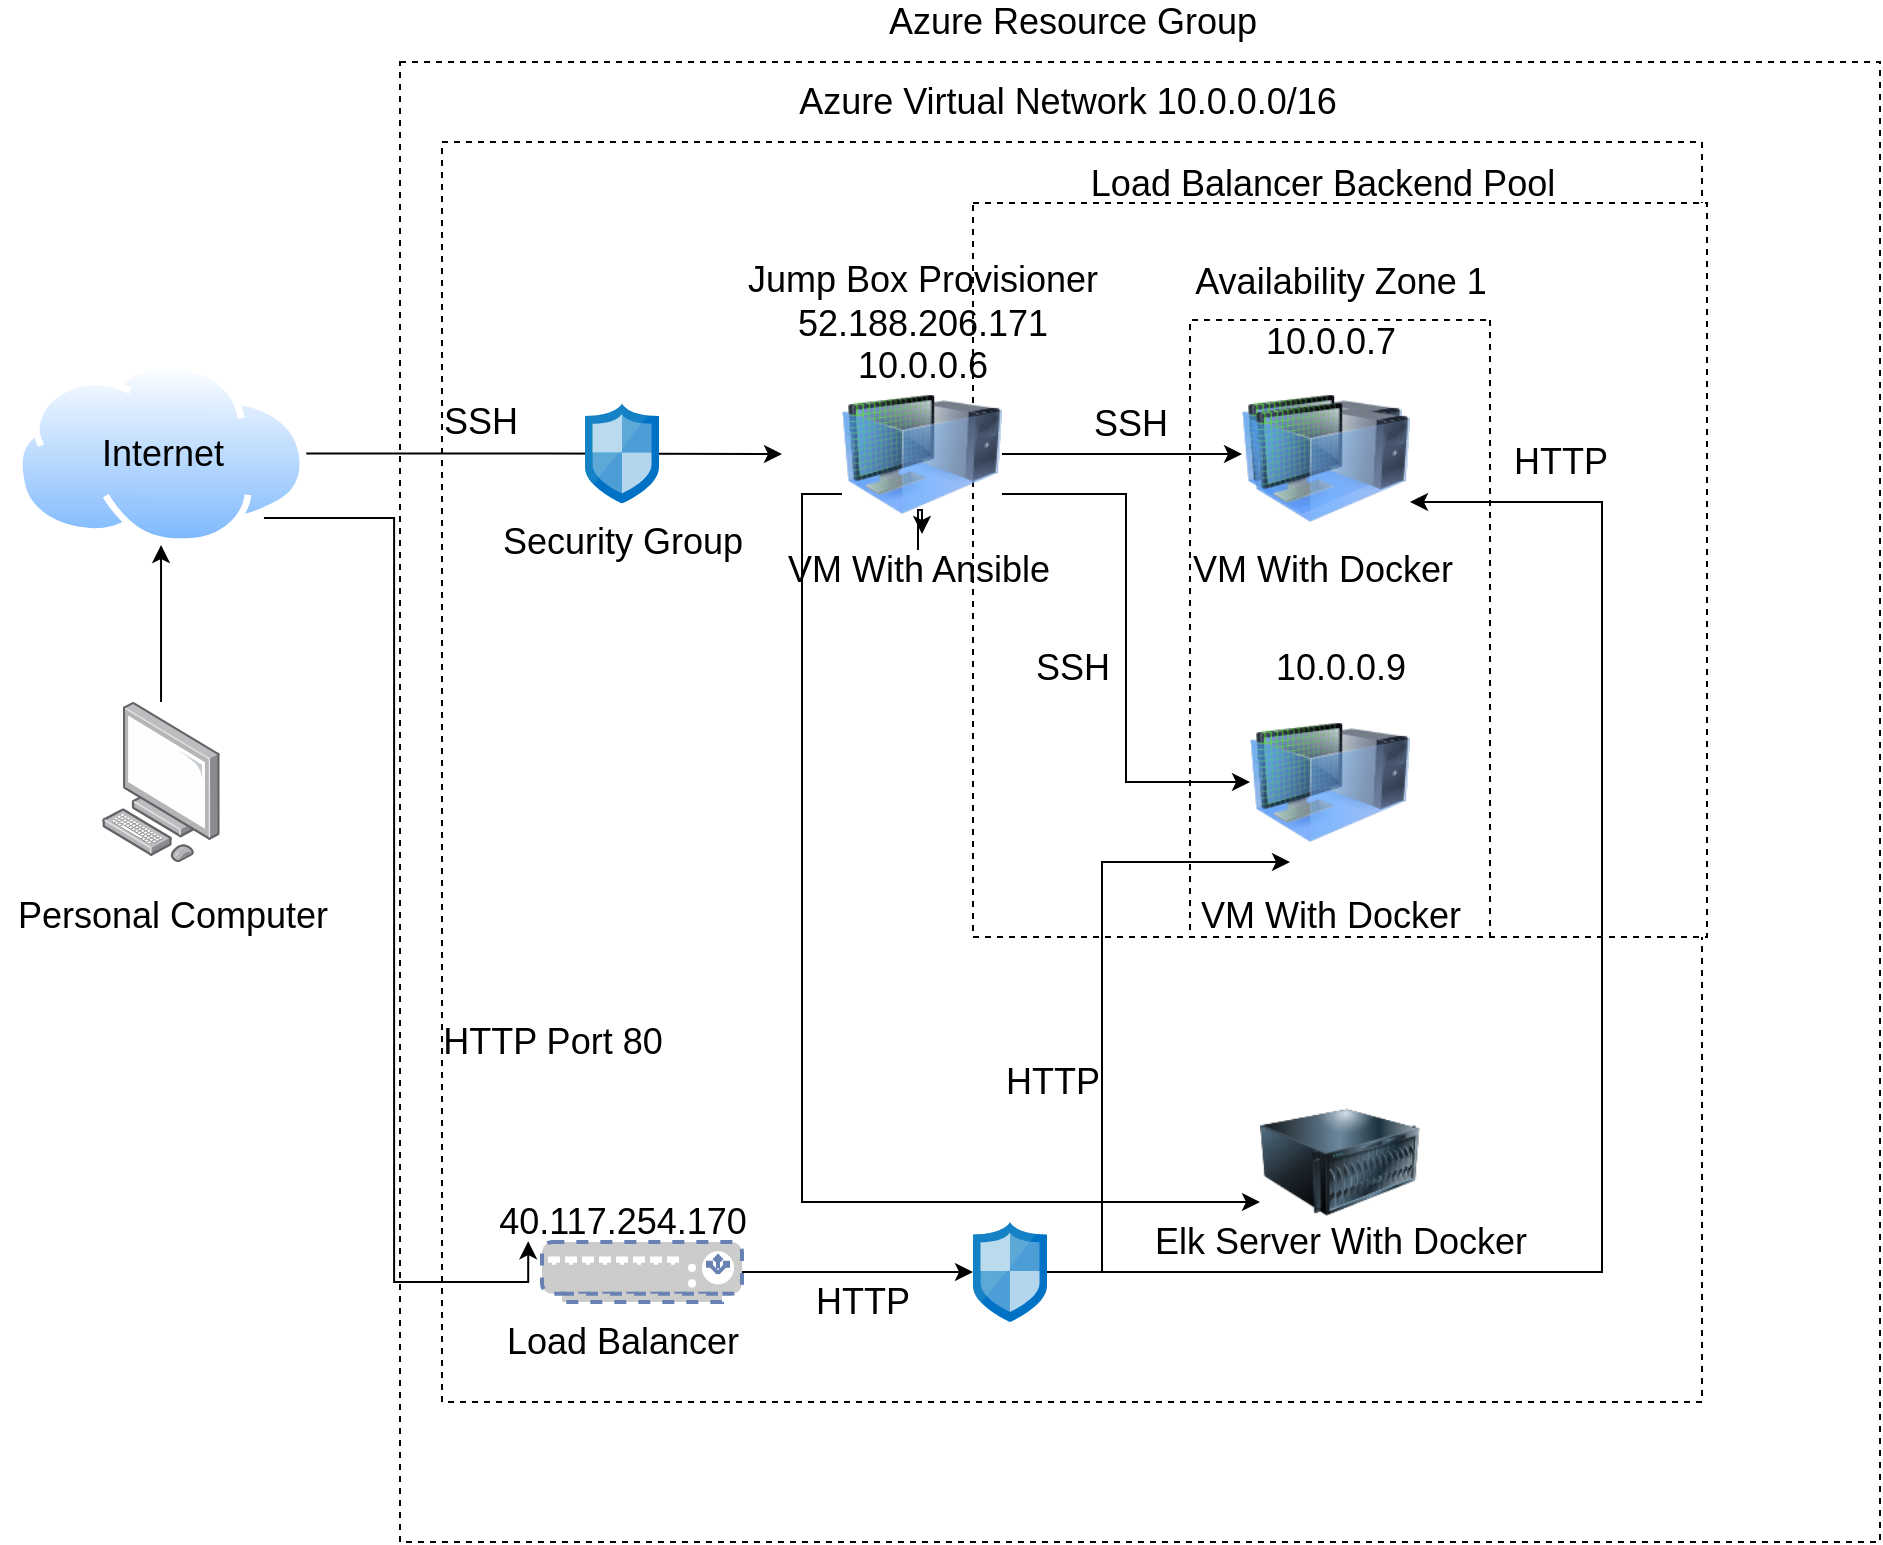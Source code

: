 <mxfile version="13.1.13" type="device"><diagram id="Vr_ImJWkAm1Xgmjtk0PP" name="Page-1"><mxGraphModel dx="1826" dy="1813" grid="1" gridSize="10" guides="1" tooltips="1" connect="1" arrows="1" fold="1" page="1" pageScale="1" pageWidth="850" pageHeight="1100" math="0" shadow="0"><root><mxCell id="0"/><mxCell id="1" parent="0"/><mxCell id="QjDabktYfSeBfKCDhSwF-39" value="" style="whiteSpace=wrap;html=1;aspect=fixed;dashed=1;strokeColor=#000000;" vertex="1" parent="1"><mxGeometry x="199" y="20" width="740" height="740" as="geometry"/></mxCell><mxCell id="QjDabktYfSeBfKCDhSwF-35" value="" style="whiteSpace=wrap;html=1;aspect=fixed;dashed=1;strokeColor=#000000;" vertex="1" parent="1"><mxGeometry x="220" y="60" width="630" height="630" as="geometry"/></mxCell><mxCell id="QjDabktYfSeBfKCDhSwF-8" style="edgeStyle=orthogonalEdgeStyle;rounded=0;orthogonalLoop=1;jettySize=auto;html=1;entryX=0.5;entryY=1;entryDx=0;entryDy=0;" edge="1" parent="1" source="QjDabktYfSeBfKCDhSwF-1" target="QjDabktYfSeBfKCDhSwF-3"><mxGeometry relative="1" as="geometry"><mxPoint x="99.515" y="290" as="targetPoint"/><Array as="points"/></mxGeometry></mxCell><mxCell id="QjDabktYfSeBfKCDhSwF-1" value="" style="points=[];aspect=fixed;html=1;align=center;shadow=0;dashed=1;image;image=img/lib/allied_telesis/computer_and_terminals/Personal_Computer.svg;" vertex="1" parent="1"><mxGeometry x="50.01" y="340" width="59.03" height="80" as="geometry"/></mxCell><mxCell id="QjDabktYfSeBfKCDhSwF-2" value="&lt;font style=&quot;font-size: 18px&quot;&gt;Personal Computer&lt;/font&gt;" style="text;html=1;align=center;verticalAlign=middle;resizable=0;points=[];autosize=1;dashed=1;" vertex="1" parent="1"><mxGeometry x="-3.553e-15" y="437" width="170" height="20" as="geometry"/></mxCell><mxCell id="QjDabktYfSeBfKCDhSwF-18" style="edgeStyle=orthogonalEdgeStyle;rounded=0;orthogonalLoop=1;jettySize=auto;html=1;exitX=1;exitY=0.5;exitDx=0;exitDy=0;" edge="1" parent="1" source="QjDabktYfSeBfKCDhSwF-3"><mxGeometry relative="1" as="geometry"><mxPoint x="390" y="216" as="targetPoint"/></mxGeometry></mxCell><mxCell id="QjDabktYfSeBfKCDhSwF-59" style="edgeStyle=orthogonalEdgeStyle;rounded=0;orthogonalLoop=1;jettySize=auto;html=1;exitX=1;exitY=1;exitDx=0;exitDy=0;entryX=0.165;entryY=0.979;entryDx=0;entryDy=0;entryPerimeter=0;" edge="1" parent="1" source="QjDabktYfSeBfKCDhSwF-3" target="QjDabktYfSeBfKCDhSwF-57"><mxGeometry relative="1" as="geometry"/></mxCell><mxCell id="QjDabktYfSeBfKCDhSwF-3" value="" style="aspect=fixed;perimeter=ellipsePerimeter;html=1;align=center;shadow=0;dashed=1;spacingTop=3;image;image=img/lib/active_directory/internet_cloud.svg;strokeColor=#000000;" vertex="1" parent="1"><mxGeometry x="6.9" y="170" width="145.24" height="91.5" as="geometry"/></mxCell><mxCell id="QjDabktYfSeBfKCDhSwF-4" value="&lt;font style=&quot;font-size: 18px&quot;&gt;Internet&lt;/font&gt;" style="text;html=1;align=center;verticalAlign=middle;resizable=0;points=[];autosize=1;dashed=1;" vertex="1" parent="1"><mxGeometry x="39.52" y="206" width="80" height="20" as="geometry"/></mxCell><mxCell id="QjDabktYfSeBfKCDhSwF-14" value="" style="aspect=fixed;html=1;points=[];align=center;image;fontSize=12;image=img/lib/mscae/Network_Security_Groups_Classic.svg;dashed=1;strokeColor=#000000;" vertex="1" parent="1"><mxGeometry x="291.5" y="190.75" width="37" height="50" as="geometry"/></mxCell><mxCell id="QjDabktYfSeBfKCDhSwF-17" value="&lt;font style=&quot;font-size: 18px&quot;&gt;Security Group&lt;/font&gt;" style="text;html=1;align=center;verticalAlign=middle;resizable=0;points=[];autosize=1;" vertex="1" parent="1"><mxGeometry x="240" y="250" width="140" height="20" as="geometry"/></mxCell><mxCell id="QjDabktYfSeBfKCDhSwF-19" value="&lt;font style=&quot;font-size: 18px&quot;&gt;SSH&lt;/font&gt;" style="text;html=1;align=center;verticalAlign=middle;resizable=0;points=[];autosize=1;" vertex="1" parent="1"><mxGeometry x="214" y="190" width="50" height="20" as="geometry"/></mxCell><mxCell id="QjDabktYfSeBfKCDhSwF-36" value="&lt;font style=&quot;font-size: 18px&quot;&gt;Azure Virtual Network 10.0.0.0/16&amp;nbsp;&lt;/font&gt;" style="text;html=1;align=center;verticalAlign=middle;resizable=0;points=[];autosize=1;" vertex="1" parent="1"><mxGeometry x="390" y="30" width="290" height="20" as="geometry"/></mxCell><mxCell id="QjDabktYfSeBfKCDhSwF-42" value="&lt;font style=&quot;font-size: 18px&quot;&gt;Azure Resource Group&lt;br&gt;&lt;/font&gt;" style="text;html=1;align=center;verticalAlign=middle;resizable=0;points=[];autosize=1;" vertex="1" parent="1"><mxGeometry x="435" y="-10" width="200" height="20" as="geometry"/></mxCell><mxCell id="QjDabktYfSeBfKCDhSwF-44" value="" style="whiteSpace=wrap;html=1;aspect=fixed;dashed=1;strokeColor=#000000;" vertex="1" parent="1"><mxGeometry x="485.5" y="90.5" width="367" height="367" as="geometry"/></mxCell><mxCell id="QjDabktYfSeBfKCDhSwF-45" value="&lt;font style=&quot;font-size: 18px&quot;&gt;Load Balancer Backend Pool&lt;/font&gt;" style="text;html=1;align=center;verticalAlign=middle;resizable=0;points=[];autosize=1;" vertex="1" parent="1"><mxGeometry x="535" y="70.5" width="250" height="20" as="geometry"/></mxCell><mxCell id="QjDabktYfSeBfKCDhSwF-51" value="" style="edgeStyle=orthogonalEdgeStyle;rounded=0;orthogonalLoop=1;jettySize=auto;html=1;" edge="1" parent="1" source="QjDabktYfSeBfKCDhSwF-21" target="QjDabktYfSeBfKCDhSwF-20"><mxGeometry relative="1" as="geometry"/></mxCell><mxCell id="QjDabktYfSeBfKCDhSwF-53" style="edgeStyle=orthogonalEdgeStyle;rounded=0;orthogonalLoop=1;jettySize=auto;html=1;exitX=0;exitY=0.75;exitDx=0;exitDy=0;entryX=0;entryY=0.75;entryDx=0;entryDy=0;" edge="1" parent="1" source="QjDabktYfSeBfKCDhSwF-20" target="QjDabktYfSeBfKCDhSwF-50"><mxGeometry relative="1" as="geometry"/></mxCell><mxCell id="QjDabktYfSeBfKCDhSwF-20" value="" style="image;html=1;labelBackgroundColor=#ffffff;image=img/lib/clip_art/computers/Virtual_Machine_128x128.png;dashed=1;strokeColor=#000000;" vertex="1" parent="1"><mxGeometry x="420" y="176" width="80" height="80" as="geometry"/></mxCell><mxCell id="QjDabktYfSeBfKCDhSwF-22" value="&lt;font&gt;&lt;span style=&quot;font-size: 18px&quot;&gt;Jump Box Provisioner&lt;/span&gt;&lt;br&gt;&lt;span style=&quot;font-size: 18px&quot;&gt;52.188.206.171&lt;br&gt;&lt;/span&gt;&lt;font style=&quot;font-size: 18px&quot;&gt;10.0.0.6&lt;/font&gt;&lt;br&gt;&lt;/font&gt;" style="text;html=1;align=center;verticalAlign=middle;resizable=0;points=[];autosize=1;" vertex="1" parent="1"><mxGeometry x="365" y="126" width="190" height="50" as="geometry"/></mxCell><mxCell id="QjDabktYfSeBfKCDhSwF-46" value="" style="rounded=0;whiteSpace=wrap;html=1;dashed=1;strokeColor=#000000;direction=south;" vertex="1" parent="1"><mxGeometry x="594" y="149" width="150" height="308.5" as="geometry"/></mxCell><mxCell id="QjDabktYfSeBfKCDhSwF-23" value="" style="image;html=1;labelBackgroundColor=#ffffff;image=img/lib/clip_art/computers/Virtual_Machine_128x128.png;dashed=1;strokeColor=#000000;" vertex="1" parent="1"><mxGeometry x="620" y="176" width="80" height="80" as="geometry"/></mxCell><mxCell id="QjDabktYfSeBfKCDhSwF-24" value="&lt;span style=&quot;font-size: 18px&quot;&gt;10.0.0.7&lt;/span&gt;" style="text;html=1;align=center;verticalAlign=middle;resizable=0;points=[];autosize=1;" vertex="1" parent="1"><mxGeometry x="624" y="150" width="80" height="20" as="geometry"/></mxCell><mxCell id="QjDabktYfSeBfKCDhSwF-25" value="&lt;font style=&quot;font-size: 18px&quot;&gt;VM With Docker&lt;/font&gt;" style="text;html=1;align=center;verticalAlign=middle;resizable=0;points=[];autosize=1;" vertex="1" parent="1"><mxGeometry x="585" y="264" width="150" height="20" as="geometry"/></mxCell><mxCell id="QjDabktYfSeBfKCDhSwF-31" style="edgeStyle=orthogonalEdgeStyle;rounded=0;orthogonalLoop=1;jettySize=auto;html=1;exitX=1;exitY=0.75;exitDx=0;exitDy=0;entryX=0;entryY=0.5;entryDx=0;entryDy=0;" edge="1" parent="1" source="QjDabktYfSeBfKCDhSwF-20" target="QjDabktYfSeBfKCDhSwF-26"><mxGeometry relative="1" as="geometry"/></mxCell><mxCell id="QjDabktYfSeBfKCDhSwF-29" style="edgeStyle=orthogonalEdgeStyle;rounded=0;orthogonalLoop=1;jettySize=auto;html=1;entryX=0;entryY=0.5;entryDx=0;entryDy=0;" edge="1" parent="1" source="QjDabktYfSeBfKCDhSwF-20" target="QjDabktYfSeBfKCDhSwF-23"><mxGeometry relative="1" as="geometry"/></mxCell><mxCell id="QjDabktYfSeBfKCDhSwF-33" value="&lt;span style=&quot;font-size: 18px&quot;&gt;SSH&lt;br&gt;&lt;/span&gt;" style="text;html=1;align=center;verticalAlign=middle;resizable=0;points=[];autosize=1;" vertex="1" parent="1"><mxGeometry x="510" y="313" width="50" height="20" as="geometry"/></mxCell><mxCell id="QjDabktYfSeBfKCDhSwF-32" value="&lt;span style=&quot;font-size: 18px&quot;&gt;SSH&lt;/span&gt;" style="text;html=1;align=center;verticalAlign=middle;resizable=0;points=[];autosize=1;" vertex="1" parent="1"><mxGeometry x="539" y="190.75" width="50" height="20" as="geometry"/></mxCell><mxCell id="QjDabktYfSeBfKCDhSwF-26" value="" style="image;html=1;labelBackgroundColor=#ffffff;image=img/lib/clip_art/computers/Virtual_Machine_128x128.png;dashed=1;strokeColor=#000000;" vertex="1" parent="1"><mxGeometry x="624" y="340" width="80" height="80" as="geometry"/></mxCell><mxCell id="QjDabktYfSeBfKCDhSwF-47" value="" style="image;html=1;labelBackgroundColor=#ffffff;image=img/lib/clip_art/computers/Virtual_Machine_128x128.png;dashed=1;strokeColor=#000000;" vertex="1" parent="1"><mxGeometry x="624" y="180" width="80" height="80" as="geometry"/></mxCell><mxCell id="QjDabktYfSeBfKCDhSwF-27" value="&lt;span style=&quot;font-size: 18px&quot;&gt;VM With Docker&lt;/span&gt;" style="text;html=1;align=center;verticalAlign=middle;resizable=0;points=[];autosize=1;" vertex="1" parent="1"><mxGeometry x="589" y="437" width="150" height="20" as="geometry"/></mxCell><mxCell id="QjDabktYfSeBfKCDhSwF-28" value="&lt;font style=&quot;font-size: 18px&quot;&gt;10.0.0.9&lt;/font&gt;" style="text;html=1;align=center;verticalAlign=middle;resizable=0;points=[];autosize=1;" vertex="1" parent="1"><mxGeometry x="629" y="313" width="80" height="20" as="geometry"/></mxCell><mxCell id="QjDabktYfSeBfKCDhSwF-49" value="&lt;font style=&quot;font-size: 18px&quot;&gt;Availability Zone 1&lt;/font&gt;" style="text;html=1;align=center;verticalAlign=middle;resizable=0;points=[];autosize=1;" vertex="1" parent="1"><mxGeometry x="589" y="120" width="160" height="20" as="geometry"/></mxCell><mxCell id="QjDabktYfSeBfKCDhSwF-50" value="" style="image;html=1;labelBackgroundColor=#ffffff;image=img/lib/clip_art/computers/Server_128x128.png;dashed=1;strokeColor=#000000;" vertex="1" parent="1"><mxGeometry x="629" y="530" width="80" height="80" as="geometry"/></mxCell><mxCell id="QjDabktYfSeBfKCDhSwF-21" value="&lt;font style=&quot;font-size: 18px&quot;&gt;VM With Ansible&lt;br&gt;&lt;/font&gt;" style="text;html=1;align=center;verticalAlign=middle;resizable=0;points=[];autosize=1;" vertex="1" parent="1"><mxGeometry x="383" y="264" width="150" height="20" as="geometry"/></mxCell><mxCell id="QjDabktYfSeBfKCDhSwF-54" value="&lt;font style=&quot;font-size: 18px&quot;&gt;Elk Server With Docker&lt;br&gt;&lt;/font&gt;" style="text;html=1;align=center;verticalAlign=middle;resizable=0;points=[];autosize=1;" vertex="1" parent="1"><mxGeometry x="569" y="600" width="200" height="20" as="geometry"/></mxCell><mxCell id="QjDabktYfSeBfKCDhSwF-62" style="edgeStyle=orthogonalEdgeStyle;rounded=0;orthogonalLoop=1;jettySize=auto;html=1;exitX=1;exitY=0.5;exitDx=0;exitDy=0;exitPerimeter=0;" edge="1" parent="1" source="QjDabktYfSeBfKCDhSwF-56" target="QjDabktYfSeBfKCDhSwF-61"><mxGeometry relative="1" as="geometry"/></mxCell><mxCell id="QjDabktYfSeBfKCDhSwF-56" value="" style="fontColor=#0066CC;verticalAlign=top;verticalLabelPosition=bottom;labelPosition=center;align=center;html=1;outlineConnect=0;fillColor=#CCCCCC;strokeColor=#6881B3;gradientColor=none;gradientDirection=north;strokeWidth=2;shape=mxgraph.networks.load_balancer;dashed=1;" vertex="1" parent="1"><mxGeometry x="270" y="610" width="100" height="30" as="geometry"/></mxCell><mxCell id="QjDabktYfSeBfKCDhSwF-57" value="&lt;span style=&quot;background-color: rgb(255 , 255 , 255)&quot;&gt;&lt;font style=&quot;font-size: 18px&quot;&gt;40.117.254.170&lt;/font&gt;&lt;/span&gt;" style="text;html=1;align=center;verticalAlign=middle;resizable=0;points=[];autosize=1;" vertex="1" parent="1"><mxGeometry x="240" y="590" width="140" height="20" as="geometry"/></mxCell><mxCell id="QjDabktYfSeBfKCDhSwF-58" value="&lt;font style=&quot;font-size: 18px&quot;&gt;Load Balancer&lt;br&gt;&lt;/font&gt;" style="text;html=1;align=center;verticalAlign=middle;resizable=0;points=[];autosize=1;" vertex="1" parent="1"><mxGeometry x="245" y="650" width="130" height="20" as="geometry"/></mxCell><mxCell id="QjDabktYfSeBfKCDhSwF-60" value="&lt;font style=&quot;font-size: 18px&quot;&gt;HTTP Port 80&lt;br&gt;&lt;/font&gt;" style="text;html=1;align=center;verticalAlign=middle;resizable=0;points=[];autosize=1;" vertex="1" parent="1"><mxGeometry x="210" y="500" width="130" height="20" as="geometry"/></mxCell><mxCell id="QjDabktYfSeBfKCDhSwF-64" style="edgeStyle=orthogonalEdgeStyle;rounded=0;orthogonalLoop=1;jettySize=auto;html=1;entryX=0.25;entryY=1;entryDx=0;entryDy=0;" edge="1" parent="1" source="QjDabktYfSeBfKCDhSwF-61" target="QjDabktYfSeBfKCDhSwF-26"><mxGeometry relative="1" as="geometry"><Array as="points"><mxPoint x="550" y="625"/><mxPoint x="550" y="420"/></Array></mxGeometry></mxCell><mxCell id="QjDabktYfSeBfKCDhSwF-66" style="edgeStyle=orthogonalEdgeStyle;rounded=0;orthogonalLoop=1;jettySize=auto;html=1;entryX=1;entryY=0.75;entryDx=0;entryDy=0;" edge="1" parent="1" source="QjDabktYfSeBfKCDhSwF-61" target="QjDabktYfSeBfKCDhSwF-47"><mxGeometry relative="1" as="geometry"><Array as="points"><mxPoint x="800" y="625"/><mxPoint x="800" y="240"/></Array></mxGeometry></mxCell><mxCell id="QjDabktYfSeBfKCDhSwF-61" value="" style="aspect=fixed;html=1;points=[];align=center;image;fontSize=12;image=img/lib/mscae/Network_Security_Groups_Classic.svg;dashed=1;strokeColor=#000000;" vertex="1" parent="1"><mxGeometry x="485.5" y="600" width="37" height="50" as="geometry"/></mxCell><mxCell id="QjDabktYfSeBfKCDhSwF-63" value="&lt;font style=&quot;font-size: 18px&quot;&gt;HTTP&lt;/font&gt;" style="text;html=1;align=center;verticalAlign=middle;resizable=0;points=[];autosize=1;" vertex="1" parent="1"><mxGeometry x="400" y="630" width="60" height="20" as="geometry"/></mxCell><mxCell id="QjDabktYfSeBfKCDhSwF-65" value="&lt;font style=&quot;font-size: 18px&quot;&gt;HTTP&lt;/font&gt;" style="text;html=1;align=center;verticalAlign=middle;resizable=0;points=[];autosize=1;" vertex="1" parent="1"><mxGeometry x="495" y="520" width="60" height="20" as="geometry"/></mxCell><mxCell id="QjDabktYfSeBfKCDhSwF-67" value="&lt;font style=&quot;font-size: 18px&quot;&gt;HTTP&lt;/font&gt;" style="text;html=1;align=center;verticalAlign=middle;resizable=0;points=[];autosize=1;" vertex="1" parent="1"><mxGeometry x="749" y="210" width="60" height="20" as="geometry"/></mxCell></root></mxGraphModel></diagram></mxfile>